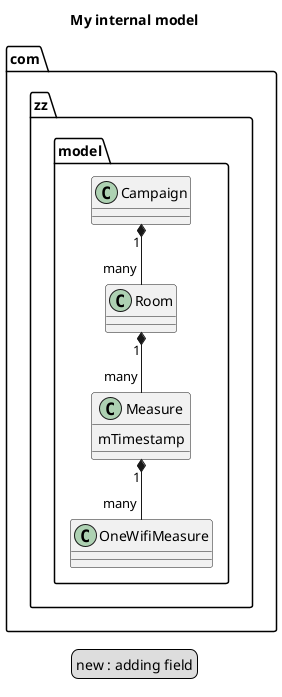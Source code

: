 
@startuml
	title My internal model

	class com.zz.model.Campaign 
	class com.zz.model.Room 
	class com.zz.model.Measure {
		mTimestamp
	}
	class com.zz.model.OneWifiMeasure

	com.zz.model.Campaign "1" *-- "many" com.zz.model.Room
	com.zz.model.Room "1" *--  "many" com.zz.model.Measure
	com.zz.model.Measure "1" *--  "many" com.zz.model.OneWifiMeasure

	legend
		new : adding field
	endlegend
@enduml